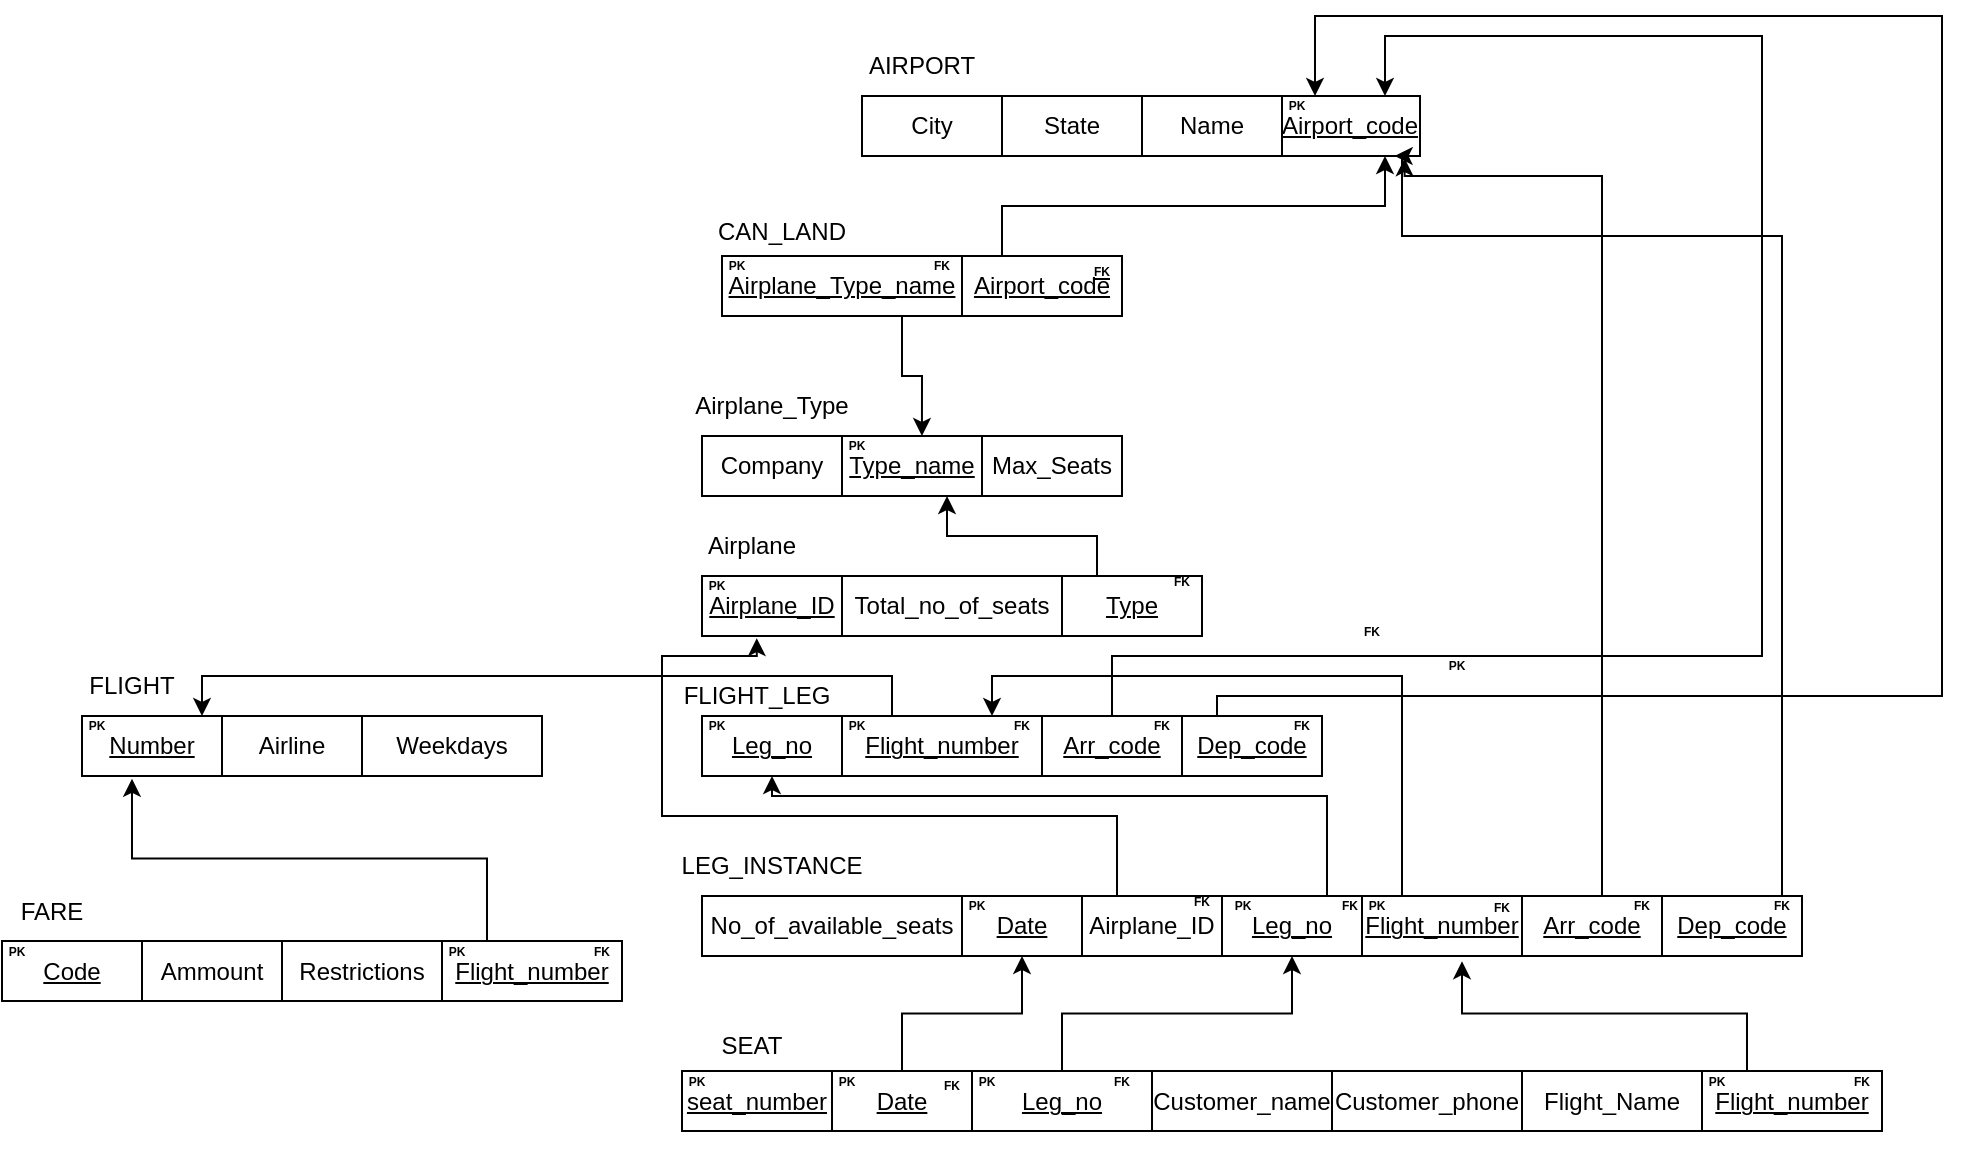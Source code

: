 <mxfile version="20.8.10" type="device"><diagram name="Página-1" id="zmWXMKnm49CMyhg1ITVf"><mxGraphModel dx="2046" dy="722" grid="1" gridSize="10" guides="1" tooltips="1" connect="1" arrows="1" fold="1" page="1" pageScale="1" pageWidth="827" pageHeight="1169" math="0" shadow="0"><root><mxCell id="0"/><mxCell id="1" parent="0"/><mxCell id="JR986sR9zrJ6QyLB2SlY-8" value="Airport_code" style="rounded=0;whiteSpace=wrap;html=1;fontStyle=4" parent="1" vertex="1"><mxGeometry x="359" y="100" width="70" height="30" as="geometry"/></mxCell><mxCell id="JR986sR9zrJ6QyLB2SlY-9" value="City" style="rounded=0;whiteSpace=wrap;html=1;" parent="1" vertex="1"><mxGeometry x="150" y="100" width="70" height="30" as="geometry"/></mxCell><mxCell id="JR986sR9zrJ6QyLB2SlY-10" value="Name" style="rounded=0;whiteSpace=wrap;html=1;fontStyle=0" parent="1" vertex="1"><mxGeometry x="290" y="100" width="70" height="30" as="geometry"/></mxCell><mxCell id="JR986sR9zrJ6QyLB2SlY-11" value="State" style="rounded=0;whiteSpace=wrap;html=1;" parent="1" vertex="1"><mxGeometry x="220" y="100" width="70" height="30" as="geometry"/></mxCell><mxCell id="JR986sR9zrJ6QyLB2SlY-12" value="AIRPORT" style="rounded=0;whiteSpace=wrap;html=1;strokeColor=none;fillColor=none;" parent="1" vertex="1"><mxGeometry x="150" y="70" width="60" height="30" as="geometry"/></mxCell><mxCell id="JR986sR9zrJ6QyLB2SlY-13" value="Company" style="rounded=0;whiteSpace=wrap;html=1;" parent="1" vertex="1"><mxGeometry x="70" y="270" width="70" height="30" as="geometry"/></mxCell><mxCell id="JR986sR9zrJ6QyLB2SlY-14" value="Type_name" style="rounded=0;whiteSpace=wrap;html=1;fontStyle=4" parent="1" vertex="1"><mxGeometry x="140" y="270" width="70" height="30" as="geometry"/></mxCell><mxCell id="JR986sR9zrJ6QyLB2SlY-15" value="Max_Seats" style="rounded=0;whiteSpace=wrap;html=1;" parent="1" vertex="1"><mxGeometry x="210" y="270" width="70" height="30" as="geometry"/></mxCell><mxCell id="JR986sR9zrJ6QyLB2SlY-16" value="Airplane_Type" style="rounded=0;whiteSpace=wrap;html=1;strokeColor=none;fillColor=none;" parent="1" vertex="1"><mxGeometry x="80" y="240" width="50" height="30" as="geometry"/></mxCell><mxCell id="JR986sR9zrJ6QyLB2SlY-17" value="Airplane_ID" style="rounded=0;whiteSpace=wrap;html=1;fontStyle=4" parent="1" vertex="1"><mxGeometry x="70" y="340" width="70" height="30" as="geometry"/></mxCell><mxCell id="JR986sR9zrJ6QyLB2SlY-18" value="Leg_no" style="rounded=0;whiteSpace=wrap;html=1;fontStyle=4" parent="1" vertex="1"><mxGeometry x="70" y="410" width="70" height="30" as="geometry"/></mxCell><mxCell id="JR986sR9zrJ6QyLB2SlY-19" value="Total_no_of_seats" style="rounded=0;whiteSpace=wrap;html=1;" parent="1" vertex="1"><mxGeometry x="140" y="340" width="110" height="30" as="geometry"/></mxCell><mxCell id="JR986sR9zrJ6QyLB2SlY-89" style="edgeStyle=orthogonalEdgeStyle;rounded=0;orthogonalLoop=1;jettySize=auto;html=1;exitX=0.25;exitY=0;exitDx=0;exitDy=0;entryX=0.75;entryY=1;entryDx=0;entryDy=0;" parent="1" source="JR986sR9zrJ6QyLB2SlY-20" target="JR986sR9zrJ6QyLB2SlY-14" edge="1"><mxGeometry relative="1" as="geometry"/></mxCell><mxCell id="JR986sR9zrJ6QyLB2SlY-20" value="Type" style="rounded=0;whiteSpace=wrap;html=1;fontStyle=4" parent="1" vertex="1"><mxGeometry x="250" y="340" width="70" height="30" as="geometry"/></mxCell><mxCell id="6KCLUqFzKFG9cp6yulGM-40" style="edgeStyle=orthogonalEdgeStyle;rounded=0;orthogonalLoop=1;jettySize=auto;html=1;exitX=0.25;exitY=0;exitDx=0;exitDy=0;entryX=0.857;entryY=0;entryDx=0;entryDy=0;entryPerimeter=0;" edge="1" parent="1" source="JR986sR9zrJ6QyLB2SlY-21" target="JR986sR9zrJ6QyLB2SlY-26"><mxGeometry relative="1" as="geometry"><mxPoint x="-170" y="370" as="targetPoint"/></mxGeometry></mxCell><mxCell id="JR986sR9zrJ6QyLB2SlY-21" value="Flight_number" style="rounded=0;whiteSpace=wrap;html=1;fontStyle=4" parent="1" vertex="1"><mxGeometry x="140" y="410" width="100" height="30" as="geometry"/></mxCell><mxCell id="6KCLUqFzKFG9cp6yulGM-27" style="edgeStyle=orthogonalEdgeStyle;rounded=0;orthogonalLoop=1;jettySize=auto;html=1;exitX=0.25;exitY=0;exitDx=0;exitDy=0;entryX=0.25;entryY=0;entryDx=0;entryDy=0;" edge="1" parent="1" source="JR986sR9zrJ6QyLB2SlY-22" target="JR986sR9zrJ6QyLB2SlY-8"><mxGeometry relative="1" as="geometry"><mxPoint x="630" y="80" as="targetPoint"/><Array as="points"><mxPoint x="328" y="400"/><mxPoint x="690" y="400"/><mxPoint x="690" y="60"/><mxPoint x="376" y="60"/></Array></mxGeometry></mxCell><mxCell id="JR986sR9zrJ6QyLB2SlY-22" value="Dep_code" style="rounded=0;whiteSpace=wrap;html=1;fontStyle=4" parent="1" vertex="1"><mxGeometry x="310" y="410" width="70" height="30" as="geometry"/></mxCell><mxCell id="JR986sR9zrJ6QyLB2SlY-23" value="Airplane" style="rounded=0;whiteSpace=wrap;html=1;strokeColor=none;fillColor=none;" parent="1" vertex="1"><mxGeometry x="70" y="310" width="50" height="30" as="geometry"/></mxCell><mxCell id="JR986sR9zrJ6QyLB2SlY-24" value="FLIGHT_LEG" style="rounded=0;whiteSpace=wrap;html=1;strokeColor=none;fillColor=none;" parent="1" vertex="1"><mxGeometry x="75" y="390" width="45" height="20" as="geometry"/></mxCell><mxCell id="JR986sR9zrJ6QyLB2SlY-25" value="No_of_available_seats" style="rounded=0;whiteSpace=wrap;html=1;" parent="1" vertex="1"><mxGeometry x="70" y="500" width="130" height="30" as="geometry"/></mxCell><mxCell id="JR986sR9zrJ6QyLB2SlY-26" value="Number" style="rounded=0;whiteSpace=wrap;html=1;fontStyle=4" parent="1" vertex="1"><mxGeometry x="-240" y="410" width="70" height="30" as="geometry"/></mxCell><mxCell id="JR986sR9zrJ6QyLB2SlY-27" value="Restrictions" style="rounded=0;whiteSpace=wrap;html=1;" parent="1" vertex="1"><mxGeometry x="-140" y="522.5" width="80" height="30" as="geometry"/></mxCell><mxCell id="JR986sR9zrJ6QyLB2SlY-28" value="Ammount" style="rounded=0;whiteSpace=wrap;html=1;" parent="1" vertex="1"><mxGeometry x="-210" y="522.5" width="70" height="30" as="geometry"/></mxCell><mxCell id="JR986sR9zrJ6QyLB2SlY-29" value="Date" style="rounded=0;whiteSpace=wrap;html=1;fontStyle=4" parent="1" vertex="1"><mxGeometry x="200" y="500" width="60" height="30" as="geometry"/></mxCell><mxCell id="JR986sR9zrJ6QyLB2SlY-95" style="edgeStyle=orthogonalEdgeStyle;rounded=0;orthogonalLoop=1;jettySize=auto;html=1;exitX=0.25;exitY=0;exitDx=0;exitDy=0;entryX=0.391;entryY=1.036;entryDx=0;entryDy=0;entryPerimeter=0;" parent="1" source="JR986sR9zrJ6QyLB2SlY-30" target="JR986sR9zrJ6QyLB2SlY-17" edge="1"><mxGeometry relative="1" as="geometry"><Array as="points"><mxPoint x="278" y="460"/><mxPoint x="50" y="460"/><mxPoint x="50" y="380"/><mxPoint x="97" y="380"/></Array></mxGeometry></mxCell><mxCell id="JR986sR9zrJ6QyLB2SlY-30" value="Airplane_ID" style="rounded=0;whiteSpace=wrap;html=1;fontStyle=0" parent="1" vertex="1"><mxGeometry x="260" y="500" width="70" height="30" as="geometry"/></mxCell><mxCell id="JR986sR9zrJ6QyLB2SlY-31" value="Airline" style="rounded=0;whiteSpace=wrap;html=1;" parent="1" vertex="1"><mxGeometry x="-170" y="410" width="70" height="30" as="geometry"/></mxCell><mxCell id="JR986sR9zrJ6QyLB2SlY-32" value="Code" style="rounded=0;whiteSpace=wrap;html=1;fontStyle=4" parent="1" vertex="1"><mxGeometry x="-280" y="522.5" width="70" height="30" as="geometry"/></mxCell><mxCell id="JR986sR9zrJ6QyLB2SlY-33" value="LEG_INSTANCE" style="rounded=0;whiteSpace=wrap;html=1;strokeColor=none;fillColor=none;" parent="1" vertex="1"><mxGeometry x="80" y="470" width="50" height="30" as="geometry"/></mxCell><mxCell id="JR986sR9zrJ6QyLB2SlY-34" value="FARE" style="rounded=0;whiteSpace=wrap;html=1;strokeColor=none;fillColor=none;" parent="1" vertex="1"><mxGeometry x="-280" y="492.5" width="50" height="30" as="geometry"/></mxCell><mxCell id="JR986sR9zrJ6QyLB2SlY-35" value="FLIGHT" style="rounded=0;whiteSpace=wrap;html=1;strokeColor=none;fillColor=none;" parent="1" vertex="1"><mxGeometry x="-240" y="380" width="50" height="30" as="geometry"/></mxCell><mxCell id="JR986sR9zrJ6QyLB2SlY-37" value="Weekdays" style="rounded=0;whiteSpace=wrap;html=1;fontStyle=0" parent="1" vertex="1"><mxGeometry x="-100" y="410" width="90" height="30" as="geometry"/></mxCell><mxCell id="6KCLUqFzKFG9cp6yulGM-32" style="edgeStyle=orthogonalEdgeStyle;rounded=0;orthogonalLoop=1;jettySize=auto;html=1;exitX=0.25;exitY=0;exitDx=0;exitDy=0;entryX=0.357;entryY=1.047;entryDx=0;entryDy=0;entryPerimeter=0;" edge="1" parent="1" source="JR986sR9zrJ6QyLB2SlY-39" target="JR986sR9zrJ6QyLB2SlY-26"><mxGeometry relative="1" as="geometry"/></mxCell><mxCell id="JR986sR9zrJ6QyLB2SlY-39" value="Flight_number" style="rounded=0;whiteSpace=wrap;html=1;fontStyle=4" parent="1" vertex="1"><mxGeometry x="-60" y="522.5" width="90" height="30" as="geometry"/></mxCell><mxCell id="6KCLUqFzKFG9cp6yulGM-26" style="edgeStyle=orthogonalEdgeStyle;rounded=0;orthogonalLoop=1;jettySize=auto;html=1;exitX=0.5;exitY=0;exitDx=0;exitDy=0;entryX=0.75;entryY=0;entryDx=0;entryDy=0;" edge="1" parent="1" source="JR986sR9zrJ6QyLB2SlY-46" target="JR986sR9zrJ6QyLB2SlY-8"><mxGeometry relative="1" as="geometry"><mxPoint x="440" y="80" as="targetPoint"/><Array as="points"><mxPoint x="275" y="380"/><mxPoint x="600" y="380"/><mxPoint x="600" y="70"/><mxPoint x="412" y="70"/></Array></mxGeometry></mxCell><mxCell id="JR986sR9zrJ6QyLB2SlY-46" value="Arr_code" style="rounded=0;whiteSpace=wrap;html=1;fontStyle=4" parent="1" vertex="1"><mxGeometry x="240" y="410" width="70" height="30" as="geometry"/></mxCell><mxCell id="JR986sR9zrJ6QyLB2SlY-56" value="PK" style="rounded=0;whiteSpace=wrap;html=1;strokeColor=none;fillColor=none;fontSize=6;fontStyle=1" parent="1" vertex="1"><mxGeometry x="440" y="380" width="15" height="10" as="geometry"/></mxCell><mxCell id="JR986sR9zrJ6QyLB2SlY-57" value="FK" style="rounded=0;whiteSpace=wrap;html=1;strokeColor=none;fillColor=none;fontSize=6;fontStyle=1" parent="1" vertex="1"><mxGeometry x="385" y="355" width="40" height="25" as="geometry"/></mxCell><mxCell id="6KCLUqFzKFG9cp6yulGM-7" style="edgeStyle=orthogonalEdgeStyle;rounded=0;orthogonalLoop=1;jettySize=auto;html=1;exitX=0;exitY=1;exitDx=0;exitDy=0;" edge="1" parent="1" source="JR986sR9zrJ6QyLB2SlY-65"><mxGeometry relative="1" as="geometry"><mxPoint x="60" y="617.69" as="targetPoint"/></mxGeometry></mxCell><mxCell id="JR986sR9zrJ6QyLB2SlY-65" value="seat_number" style="rounded=0;whiteSpace=wrap;html=1;fontStyle=4" parent="1" vertex="1"><mxGeometry x="60" y="587.5" width="75" height="30" as="geometry"/></mxCell><mxCell id="JR986sR9zrJ6QyLB2SlY-103" style="edgeStyle=orthogonalEdgeStyle;rounded=0;orthogonalLoop=1;jettySize=auto;html=1;exitX=0.5;exitY=0;exitDx=0;exitDy=0;entryX=0.5;entryY=1;entryDx=0;entryDy=0;fontColor=none;" parent="1" source="JR986sR9zrJ6QyLB2SlY-66" target="JR986sR9zrJ6QyLB2SlY-29" edge="1"><mxGeometry relative="1" as="geometry"/></mxCell><mxCell id="JR986sR9zrJ6QyLB2SlY-66" value="&lt;u&gt;Date&lt;/u&gt;" style="rounded=0;whiteSpace=wrap;html=1;" parent="1" vertex="1"><mxGeometry x="135" y="587.5" width="70" height="30" as="geometry"/></mxCell><mxCell id="JR986sR9zrJ6QyLB2SlY-67" value="SEAT" style="rounded=0;whiteSpace=wrap;html=1;strokeColor=none;fillColor=none;" parent="1" vertex="1"><mxGeometry x="70" y="560" width="50" height="30" as="geometry"/></mxCell><mxCell id="6KCLUqFzKFG9cp6yulGM-4" style="edgeStyle=orthogonalEdgeStyle;rounded=0;orthogonalLoop=1;jettySize=auto;html=1;exitX=0.5;exitY=0;exitDx=0;exitDy=0;entryX=0.5;entryY=1;entryDx=0;entryDy=0;" edge="1" parent="1" source="JR986sR9zrJ6QyLB2SlY-68" target="JR986sR9zrJ6QyLB2SlY-91"><mxGeometry relative="1" as="geometry"/></mxCell><mxCell id="JR986sR9zrJ6QyLB2SlY-68" value="Leg_no" style="rounded=0;whiteSpace=wrap;html=1;fontStyle=4" parent="1" vertex="1"><mxGeometry x="205" y="587.5" width="90" height="30" as="geometry"/></mxCell><mxCell id="JR986sR9zrJ6QyLB2SlY-81" style="edgeStyle=orthogonalEdgeStyle;rounded=0;orthogonalLoop=1;jettySize=auto;html=1;exitX=0.75;exitY=1;exitDx=0;exitDy=0;entryX=0.571;entryY=0;entryDx=0;entryDy=0;entryPerimeter=0;" parent="1" source="JR986sR9zrJ6QyLB2SlY-72" target="JR986sR9zrJ6QyLB2SlY-14" edge="1"><mxGeometry relative="1" as="geometry"/></mxCell><mxCell id="JR986sR9zrJ6QyLB2SlY-72" value="Airplane_Type_name" style="rounded=0;whiteSpace=wrap;html=1;fontStyle=4" parent="1" vertex="1"><mxGeometry x="80" y="180" width="120" height="30" as="geometry"/></mxCell><mxCell id="JR986sR9zrJ6QyLB2SlY-80" style="edgeStyle=orthogonalEdgeStyle;rounded=0;orthogonalLoop=1;jettySize=auto;html=1;exitX=0.25;exitY=0;exitDx=0;exitDy=0;entryX=0.75;entryY=1;entryDx=0;entryDy=0;" parent="1" source="JR986sR9zrJ6QyLB2SlY-73" target="JR986sR9zrJ6QyLB2SlY-8" edge="1"><mxGeometry relative="1" as="geometry"/></mxCell><mxCell id="JR986sR9zrJ6QyLB2SlY-73" value="Airport_code" style="rounded=0;whiteSpace=wrap;html=1;fontStyle=4" parent="1" vertex="1"><mxGeometry x="200" y="180" width="80" height="30" as="geometry"/></mxCell><mxCell id="JR986sR9zrJ6QyLB2SlY-74" value="CAN_LAND" style="rounded=0;whiteSpace=wrap;html=1;strokeColor=none;fillColor=none;" parent="1" vertex="1"><mxGeometry x="85" y="162.5" width="50" height="10" as="geometry"/></mxCell><mxCell id="JR986sR9zrJ6QyLB2SlY-83" value="PK" style="rounded=0;whiteSpace=wrap;html=1;strokeColor=none;fillColor=none;fontSize=6;fontStyle=1" parent="1" vertex="1"><mxGeometry x="140" y="270" width="15" height="10" as="geometry"/></mxCell><mxCell id="JR986sR9zrJ6QyLB2SlY-84" value="PK" style="rounded=0;whiteSpace=wrap;html=1;strokeColor=none;fillColor=none;fontSize=6;fontStyle=1" parent="1" vertex="1"><mxGeometry x="360" y="100" width="15" height="10" as="geometry"/></mxCell><mxCell id="JR986sR9zrJ6QyLB2SlY-85" value="PK" style="rounded=0;whiteSpace=wrap;html=1;strokeColor=none;fillColor=none;fontSize=6;fontStyle=1" parent="1" vertex="1"><mxGeometry x="80" y="180" width="15" height="10" as="geometry"/></mxCell><mxCell id="JR986sR9zrJ6QyLB2SlY-86" value="FK" style="rounded=0;whiteSpace=wrap;html=1;strokeColor=none;fillColor=none;fontSize=6;fontStyle=1" parent="1" vertex="1"><mxGeometry x="170" y="172.5" width="40" height="25" as="geometry"/></mxCell><mxCell id="JR986sR9zrJ6QyLB2SlY-87" value="FK" style="rounded=0;whiteSpace=wrap;html=1;strokeColor=none;fillColor=none;fontSize=6;fontStyle=5" parent="1" vertex="1"><mxGeometry x="250" y="175" width="40" height="25" as="geometry"/></mxCell><mxCell id="JR986sR9zrJ6QyLB2SlY-90" value="FK" style="rounded=0;whiteSpace=wrap;html=1;strokeColor=none;fillColor=none;fontSize=6;fontStyle=1" parent="1" vertex="1"><mxGeometry x="290" y="330" width="40" height="25" as="geometry"/></mxCell><mxCell id="6KCLUqFzKFG9cp6yulGM-16" style="edgeStyle=orthogonalEdgeStyle;rounded=0;orthogonalLoop=1;jettySize=auto;html=1;exitX=0.75;exitY=0;exitDx=0;exitDy=0;" edge="1" parent="1" source="JR986sR9zrJ6QyLB2SlY-91" target="JR986sR9zrJ6QyLB2SlY-18"><mxGeometry relative="1" as="geometry"><Array as="points"><mxPoint x="382" y="450"/><mxPoint x="105" y="450"/></Array></mxGeometry></mxCell><mxCell id="JR986sR9zrJ6QyLB2SlY-91" value="Leg_no" style="rounded=0;whiteSpace=wrap;html=1;fontStyle=4" parent="1" vertex="1"><mxGeometry x="330" y="500" width="70" height="30" as="geometry"/></mxCell><mxCell id="JR986sR9zrJ6QyLB2SlY-92" value="PK" style="rounded=0;whiteSpace=wrap;html=1;strokeColor=none;fillColor=none;fontSize=6;fontStyle=1" parent="1" vertex="1"><mxGeometry x="70" y="340" width="15" height="10" as="geometry"/></mxCell><mxCell id="JR986sR9zrJ6QyLB2SlY-93" value="FK" style="rounded=0;whiteSpace=wrap;html=1;strokeColor=none;fillColor=none;fontSize=6;fontStyle=1" parent="1" vertex="1"><mxGeometry x="300" y="490" width="40" height="25" as="geometry"/></mxCell><mxCell id="JR986sR9zrJ6QyLB2SlY-96" value="FK" style="rounded=0;whiteSpace=wrap;html=1;strokeColor=none;fillColor=none;fontSize=6;fontStyle=1" parent="1" vertex="1"><mxGeometry x="175" y="582.5" width="40" height="25" as="geometry"/></mxCell><mxCell id="JR986sR9zrJ6QyLB2SlY-97" value="PK" style="rounded=0;whiteSpace=wrap;html=1;strokeColor=none;fillColor=none;fontSize=6;fontStyle=1" parent="1" vertex="1"><mxGeometry x="200" y="500" width="15" height="10" as="geometry"/></mxCell><mxCell id="JR986sR9zrJ6QyLB2SlY-106" value="PK" style="rounded=0;whiteSpace=wrap;html=1;strokeColor=none;fillColor=none;fontSize=6;fontStyle=1" parent="1" vertex="1"><mxGeometry x="135" y="587.5" width="15" height="10" as="geometry"/></mxCell><mxCell id="JR986sR9zrJ6QyLB2SlY-107" value="PK" style="rounded=0;whiteSpace=wrap;html=1;strokeColor=none;fillColor=none;fontSize=6;fontStyle=1" parent="1" vertex="1"><mxGeometry x="205" y="587.5" width="15" height="10" as="geometry"/></mxCell><mxCell id="JR986sR9zrJ6QyLB2SlY-108" value="FK" style="rounded=0;whiteSpace=wrap;html=1;strokeColor=none;fillColor=none;fontSize=6;fontStyle=1" parent="1" vertex="1"><mxGeometry x="260" y="580" width="40" height="25" as="geometry"/></mxCell><mxCell id="JR986sR9zrJ6QyLB2SlY-109" value="Customer_phone" style="rounded=0;whiteSpace=wrap;html=1;fontStyle=0" parent="1" vertex="1"><mxGeometry x="385" y="587.5" width="95" height="30" as="geometry"/></mxCell><mxCell id="JR986sR9zrJ6QyLB2SlY-110" value="Customer_name" style="rounded=0;whiteSpace=wrap;html=1;fontStyle=0" parent="1" vertex="1"><mxGeometry x="295" y="587.5" width="90" height="30" as="geometry"/></mxCell><mxCell id="JR986sR9zrJ6QyLB2SlY-111" value="Flight_Name" style="rounded=0;whiteSpace=wrap;html=1;fontStyle=0" parent="1" vertex="1"><mxGeometry x="480" y="587.5" width="90" height="30" as="geometry"/></mxCell><mxCell id="6KCLUqFzKFG9cp6yulGM-20" style="edgeStyle=orthogonalEdgeStyle;rounded=0;orthogonalLoop=1;jettySize=auto;html=1;exitX=0.25;exitY=0;exitDx=0;exitDy=0;entryX=0.89;entryY=1.036;entryDx=0;entryDy=0;entryPerimeter=0;" edge="1" parent="1" source="JR986sR9zrJ6QyLB2SlY-113" target="JR986sR9zrJ6QyLB2SlY-8"><mxGeometry relative="1" as="geometry"><mxPoint x="630" y="160" as="targetPoint"/><Array as="points"><mxPoint x="520" y="500"/><mxPoint x="520" y="140"/><mxPoint x="421" y="140"/></Array></mxGeometry></mxCell><mxCell id="JR986sR9zrJ6QyLB2SlY-113" value="Arr_code" style="rounded=0;whiteSpace=wrap;html=1;fontStyle=4" parent="1" vertex="1"><mxGeometry x="480" y="500" width="70" height="30" as="geometry"/></mxCell><mxCell id="6KCLUqFzKFG9cp6yulGM-22" style="edgeStyle=orthogonalEdgeStyle;rounded=0;orthogonalLoop=1;jettySize=auto;html=1;exitX=0.25;exitY=0;exitDx=0;exitDy=0;entryX=0.75;entryY=0;entryDx=0;entryDy=0;" edge="1" parent="1" source="JR986sR9zrJ6QyLB2SlY-114" target="JR986sR9zrJ6QyLB2SlY-21"><mxGeometry relative="1" as="geometry"/></mxCell><mxCell id="JR986sR9zrJ6QyLB2SlY-114" value="Flight_number" style="rounded=0;whiteSpace=wrap;html=1;fontStyle=4" parent="1" vertex="1"><mxGeometry x="400" y="500" width="80" height="30" as="geometry"/></mxCell><mxCell id="6KCLUqFzKFG9cp6yulGM-21" style="edgeStyle=orthogonalEdgeStyle;rounded=0;orthogonalLoop=1;jettySize=auto;html=1;exitX=0.5;exitY=0;exitDx=0;exitDy=0;entryX=0.819;entryY=0.999;entryDx=0;entryDy=0;entryPerimeter=0;" edge="1" parent="1" source="JR986sR9zrJ6QyLB2SlY-115" target="JR986sR9zrJ6QyLB2SlY-8"><mxGeometry relative="1" as="geometry"><mxPoint x="630" y="150" as="targetPoint"/><Array as="points"><mxPoint x="610" y="500"/><mxPoint x="610" y="170"/><mxPoint x="420" y="170"/><mxPoint x="420" y="130"/></Array></mxGeometry></mxCell><mxCell id="JR986sR9zrJ6QyLB2SlY-115" value="Dep_code" style="rounded=0;whiteSpace=wrap;html=1;fontStyle=4" parent="1" vertex="1"><mxGeometry x="550" y="500" width="70" height="30" as="geometry"/></mxCell><mxCell id="6KCLUqFzKFG9cp6yulGM-3" style="edgeStyle=orthogonalEdgeStyle;rounded=0;orthogonalLoop=1;jettySize=auto;html=1;exitX=0.25;exitY=0;exitDx=0;exitDy=0;entryX=0.625;entryY=1.087;entryDx=0;entryDy=0;entryPerimeter=0;" edge="1" parent="1" source="6KCLUqFzKFG9cp6yulGM-1" target="JR986sR9zrJ6QyLB2SlY-114"><mxGeometry relative="1" as="geometry"/></mxCell><mxCell id="6KCLUqFzKFG9cp6yulGM-1" value="Flight_number" style="rounded=0;whiteSpace=wrap;html=1;fontStyle=4" vertex="1" parent="1"><mxGeometry x="570" y="587.5" width="90" height="30" as="geometry"/></mxCell><mxCell id="6KCLUqFzKFG9cp6yulGM-8" value="PK" style="rounded=0;whiteSpace=wrap;html=1;strokeColor=none;fillColor=none;fontSize=6;fontStyle=1" vertex="1" parent="1"><mxGeometry x="60" y="587.5" width="15" height="10" as="geometry"/></mxCell><mxCell id="6KCLUqFzKFG9cp6yulGM-9" value="PK" style="rounded=0;whiteSpace=wrap;html=1;strokeColor=none;fillColor=none;fontSize=6;fontStyle=1" vertex="1" parent="1"><mxGeometry x="570" y="587.5" width="15" height="10" as="geometry"/></mxCell><mxCell id="6KCLUqFzKFG9cp6yulGM-10" value="FK" style="rounded=0;whiteSpace=wrap;html=1;strokeColor=none;fillColor=none;fontSize=6;fontStyle=1" vertex="1" parent="1"><mxGeometry x="630" y="580" width="40" height="25" as="geometry"/></mxCell><mxCell id="6KCLUqFzKFG9cp6yulGM-11" value="FK" style="rounded=0;whiteSpace=wrap;html=1;strokeColor=none;fillColor=none;fontSize=6;fontStyle=1" vertex="1" parent="1"><mxGeometry x="450" y="492.5" width="40" height="27.5" as="geometry"/></mxCell><mxCell id="6KCLUqFzKFG9cp6yulGM-12" value="PK" style="rounded=0;whiteSpace=wrap;html=1;strokeColor=none;fillColor=none;fontSize=6;fontStyle=1" vertex="1" parent="1"><mxGeometry x="400" y="500" width="15" height="10" as="geometry"/></mxCell><mxCell id="6KCLUqFzKFG9cp6yulGM-14" value="PK" style="rounded=0;whiteSpace=wrap;html=1;strokeColor=none;fillColor=none;fontSize=6;fontStyle=1" vertex="1" parent="1"><mxGeometry x="70" y="410" width="15" height="10" as="geometry"/></mxCell><mxCell id="6KCLUqFzKFG9cp6yulGM-15" value="PK" style="rounded=0;whiteSpace=wrap;html=1;strokeColor=none;fillColor=none;fontSize=6;fontStyle=1" vertex="1" parent="1"><mxGeometry x="332.5" y="500" width="15" height="10" as="geometry"/></mxCell><mxCell id="6KCLUqFzKFG9cp6yulGM-17" value="FK" style="rounded=0;whiteSpace=wrap;html=1;strokeColor=none;fillColor=none;fontSize=6;fontStyle=1" vertex="1" parent="1"><mxGeometry x="374" y="492.5" width="40" height="25" as="geometry"/></mxCell><mxCell id="6KCLUqFzKFG9cp6yulGM-18" value="FK" style="rounded=0;whiteSpace=wrap;html=1;strokeColor=none;fillColor=none;fontSize=6;fontStyle=1" vertex="1" parent="1"><mxGeometry x="590" y="492.5" width="40" height="25" as="geometry"/></mxCell><mxCell id="6KCLUqFzKFG9cp6yulGM-19" value="FK" style="rounded=0;whiteSpace=wrap;html=1;strokeColor=none;fillColor=none;fontSize=6;fontStyle=1" vertex="1" parent="1"><mxGeometry x="520" y="492.5" width="40" height="25" as="geometry"/></mxCell><mxCell id="6KCLUqFzKFG9cp6yulGM-24" value="FK" style="rounded=0;whiteSpace=wrap;html=1;strokeColor=none;fillColor=none;fontSize=6;fontStyle=1" vertex="1" parent="1"><mxGeometry x="280" y="402.5" width="40" height="25" as="geometry"/></mxCell><mxCell id="6KCLUqFzKFG9cp6yulGM-25" value="FK" style="rounded=0;whiteSpace=wrap;html=1;strokeColor=none;fillColor=none;fontSize=6;fontStyle=1" vertex="1" parent="1"><mxGeometry x="350" y="402.5" width="40" height="25" as="geometry"/></mxCell><mxCell id="6KCLUqFzKFG9cp6yulGM-35" value="PK" style="rounded=0;whiteSpace=wrap;html=1;strokeColor=none;fillColor=none;fontSize=6;fontStyle=1" vertex="1" parent="1"><mxGeometry x="-240" y="410" width="15" height="10" as="geometry"/></mxCell><mxCell id="6KCLUqFzKFG9cp6yulGM-37" value="PK" style="rounded=0;whiteSpace=wrap;html=1;strokeColor=none;fillColor=none;fontSize=6;fontStyle=1" vertex="1" parent="1"><mxGeometry x="-280" y="522.5" width="15" height="10" as="geometry"/></mxCell><mxCell id="6KCLUqFzKFG9cp6yulGM-38" value="PK" style="rounded=0;whiteSpace=wrap;html=1;strokeColor=none;fillColor=none;fontSize=6;fontStyle=1" vertex="1" parent="1"><mxGeometry x="-60" y="522.5" width="15" height="10" as="geometry"/></mxCell><mxCell id="6KCLUqFzKFG9cp6yulGM-39" value="FK" style="rounded=0;whiteSpace=wrap;html=1;strokeColor=none;fillColor=none;fontSize=6;fontStyle=1" vertex="1" parent="1"><mxGeometry y="515" width="40" height="25" as="geometry"/></mxCell><mxCell id="6KCLUqFzKFG9cp6yulGM-41" value="PK" style="rounded=0;whiteSpace=wrap;html=1;strokeColor=none;fillColor=none;fontSize=6;fontStyle=1" vertex="1" parent="1"><mxGeometry x="140" y="410" width="15" height="10" as="geometry"/></mxCell><mxCell id="6KCLUqFzKFG9cp6yulGM-42" value="FK" style="rounded=0;whiteSpace=wrap;html=1;strokeColor=none;fillColor=none;fontSize=6;fontStyle=1" vertex="1" parent="1"><mxGeometry x="210" y="402.5" width="40" height="25" as="geometry"/></mxCell></root></mxGraphModel></diagram></mxfile>
